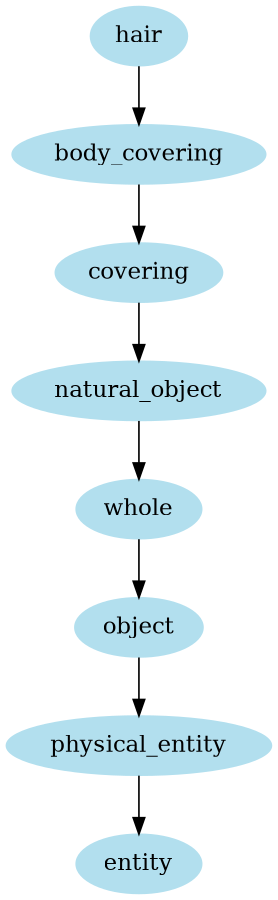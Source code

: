digraph unix {
	node [color=lightblue2 style=filled]
	size="6,6"
	hair -> body_covering
	body_covering -> covering
	covering -> natural_object
	natural_object -> whole
	whole -> object
	object -> physical_entity
	physical_entity -> entity
}
